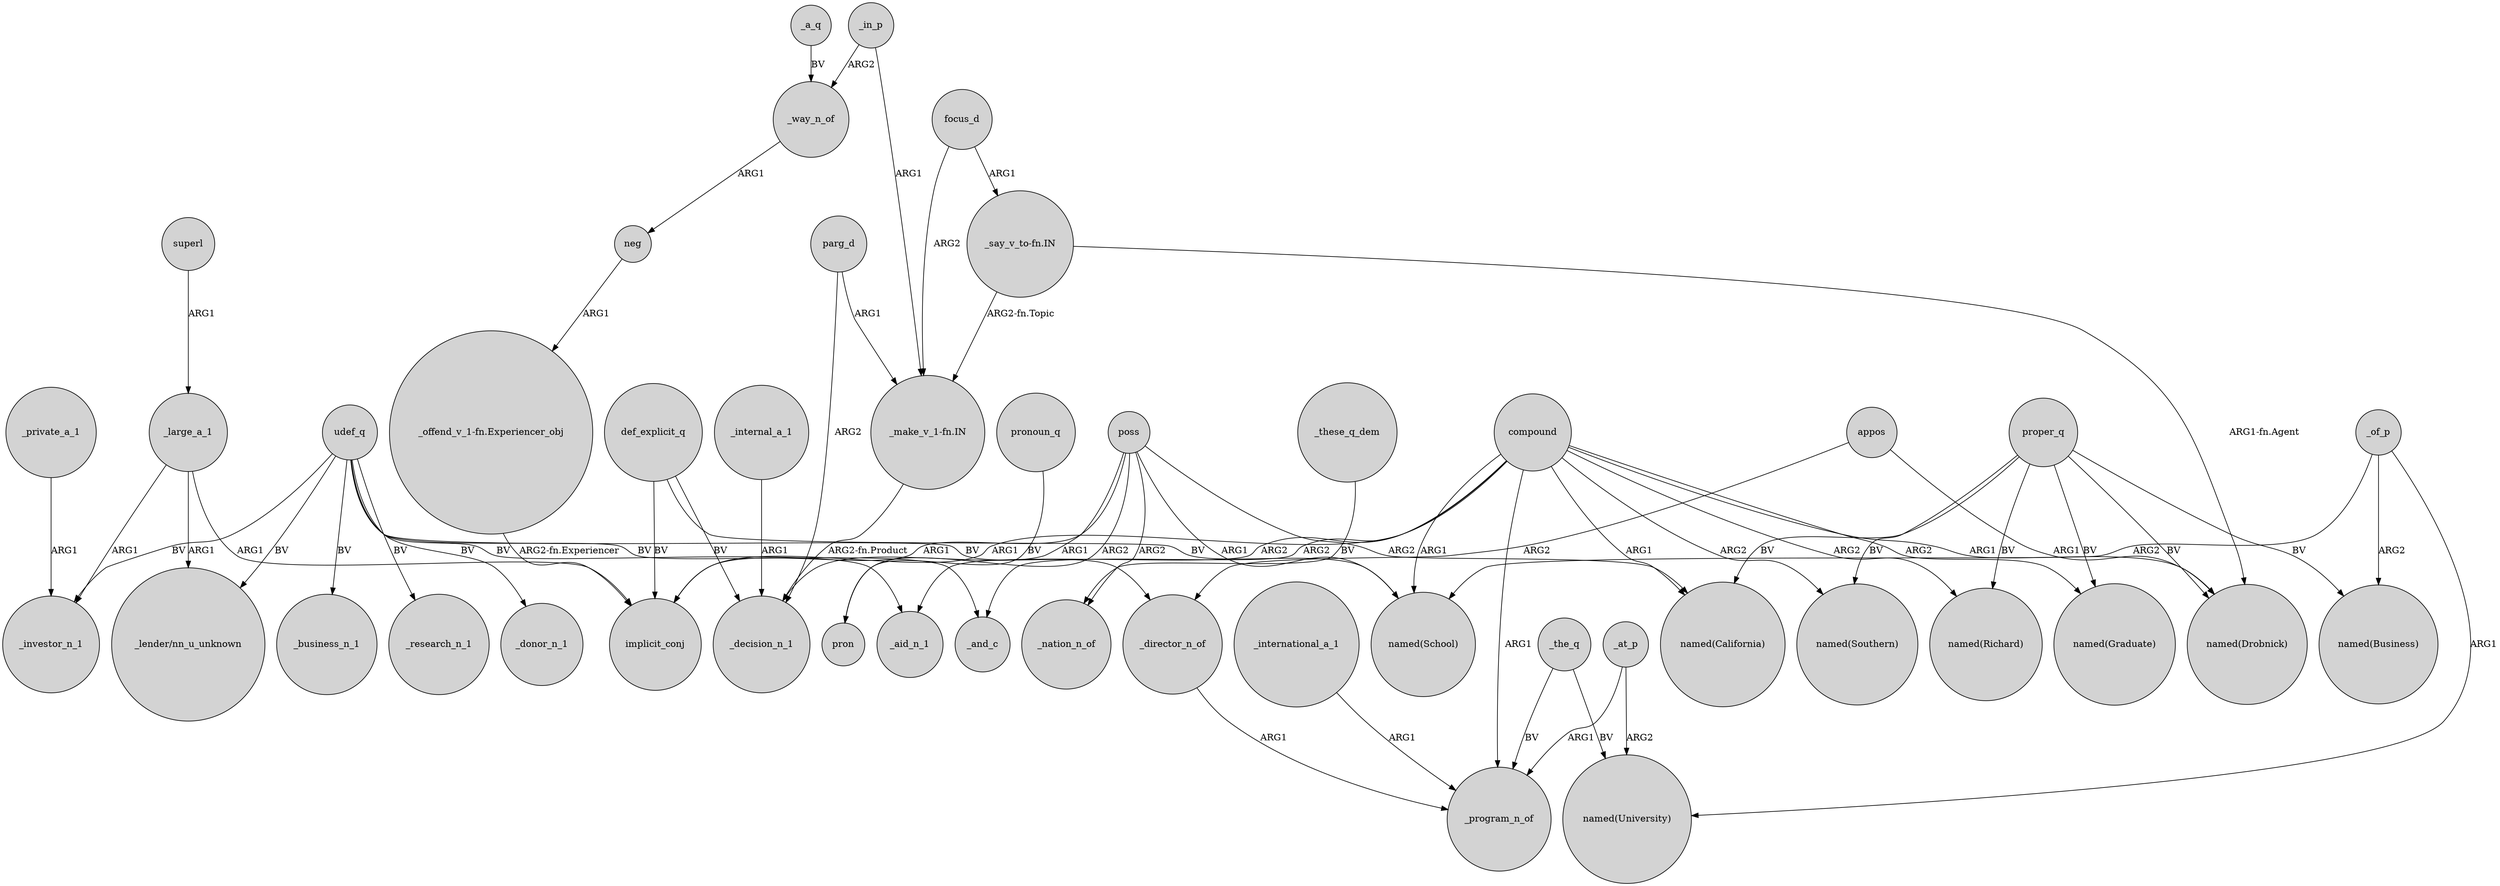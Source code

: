 digraph {
	node [shape=circle style=filled]
	superl -> _large_a_1 [label=ARG1]
	def_explicit_q -> "named(School)" [label=BV]
	_private_a_1 -> _investor_n_1 [label=ARG1]
	poss -> pron [label=ARG2]
	udef_q -> "_lender/nn_u_unknown" [label=BV]
	udef_q -> _investor_n_1 [label=BV]
	proper_q -> "named(Drobnick)" [label=BV]
	compound -> "named(Graduate)" [label=ARG2]
	proper_q -> "named(Business)" [label=BV]
	_way_n_of -> neg [label=ARG1]
	poss -> "named(California)" [label=ARG2]
	_in_p -> "_make_v_1-fn.IN" [label=ARG1]
	"_say_v_to-fn.IN" -> "_make_v_1-fn.IN" [label="ARG2-fn.Topic"]
	parg_d -> _decision_n_1 [label=ARG2]
	compound -> "named(Richard)" [label=ARG2]
	udef_q -> _research_n_1 [label=BV]
	compound -> "named(Southern)" [label=ARG2]
	neg -> "_offend_v_1-fn.Experiencer_obj" [label=ARG1]
	def_explicit_q -> implicit_conj [label=BV]
	_international_a_1 -> _program_n_of [label=ARG1]
	proper_q -> "named(California)" [label=BV]
	_of_p -> "named(Business)" [label=ARG2]
	compound -> "named(Drobnick)" [label=ARG1]
	udef_q -> _donor_n_1 [label=BV]
	_of_p -> "named(School)" [label=ARG2]
	proper_q -> "named(Graduate)" [label=BV]
	poss -> "named(School)" [label=ARG1]
	"_offend_v_1-fn.Experiencer_obj" -> implicit_conj [label="ARG2-fn.Experiencer"]
	_the_q -> "named(University)" [label=BV]
	_at_p -> _program_n_of [label=ARG1]
	_of_p -> "named(University)" [label=ARG1]
	_these_q_dem -> _nation_n_of [label=BV]
	pronoun_q -> pron [label=BV]
	compound -> _aid_n_1 [label=ARG2]
	compound -> _and_c [label=ARG2]
	compound -> "named(California)" [label=ARG1]
	proper_q -> "named(Richard)" [label=BV]
	proper_q -> "named(Southern)" [label=BV]
	_at_p -> "named(University)" [label=ARG2]
	poss -> _decision_n_1 [label=ARG1]
	def_explicit_q -> _decision_n_1 [label=BV]
	"_make_v_1-fn.IN" -> _decision_n_1 [label="ARG2-fn.Product"]
	compound -> implicit_conj [label=ARG1]
	_the_q -> _program_n_of [label=BV]
	poss -> _nation_n_of [label=ARG2]
	compound -> "named(School)" [label=ARG1]
	_large_a_1 -> implicit_conj [label=ARG1]
	parg_d -> "_make_v_1-fn.IN" [label=ARG1]
	udef_q -> _aid_n_1 [label=BV]
	"_say_v_to-fn.IN" -> "named(Drobnick)" [label="ARG1-fn.Agent"]
	udef_q -> _business_n_1 [label=BV]
	_director_n_of -> _program_n_of [label=ARG1]
	_large_a_1 -> "_lender/nn_u_unknown" [label=ARG1]
	compound -> _program_n_of [label=ARG1]
	_large_a_1 -> _investor_n_1 [label=ARG1]
	poss -> implicit_conj [label=ARG1]
	_internal_a_1 -> _decision_n_1 [label=ARG1]
	_in_p -> _way_n_of [label=ARG2]
	_a_q -> _way_n_of [label=BV]
	udef_q -> _and_c [label=BV]
	appos -> "named(Drobnick)" [label=ARG1]
	appos -> _director_n_of [label=ARG2]
	focus_d -> "_make_v_1-fn.IN" [label=ARG2]
	udef_q -> _director_n_of [label=BV]
	focus_d -> "_say_v_to-fn.IN" [label=ARG1]
}
